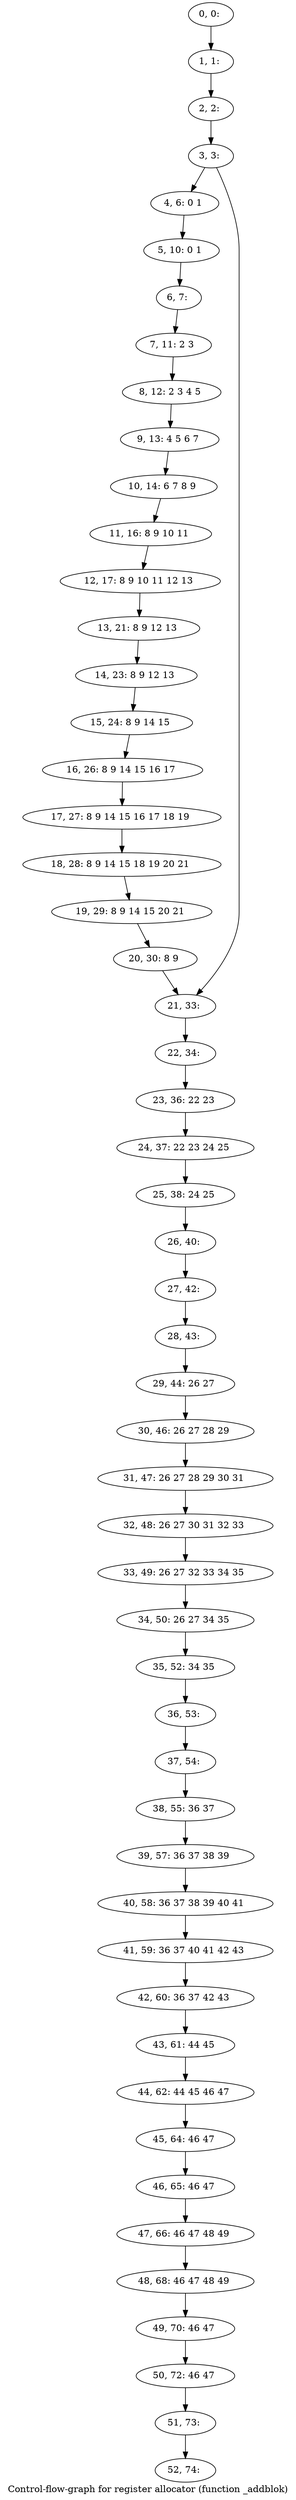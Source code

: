 digraph G {
graph [label="Control-flow-graph for register allocator (function _addblok)"]
0[label="0, 0: "];
1[label="1, 1: "];
2[label="2, 2: "];
3[label="3, 3: "];
4[label="4, 6: 0 1 "];
5[label="5, 10: 0 1 "];
6[label="6, 7: "];
7[label="7, 11: 2 3 "];
8[label="8, 12: 2 3 4 5 "];
9[label="9, 13: 4 5 6 7 "];
10[label="10, 14: 6 7 8 9 "];
11[label="11, 16: 8 9 10 11 "];
12[label="12, 17: 8 9 10 11 12 13 "];
13[label="13, 21: 8 9 12 13 "];
14[label="14, 23: 8 9 12 13 "];
15[label="15, 24: 8 9 14 15 "];
16[label="16, 26: 8 9 14 15 16 17 "];
17[label="17, 27: 8 9 14 15 16 17 18 19 "];
18[label="18, 28: 8 9 14 15 18 19 20 21 "];
19[label="19, 29: 8 9 14 15 20 21 "];
20[label="20, 30: 8 9 "];
21[label="21, 33: "];
22[label="22, 34: "];
23[label="23, 36: 22 23 "];
24[label="24, 37: 22 23 24 25 "];
25[label="25, 38: 24 25 "];
26[label="26, 40: "];
27[label="27, 42: "];
28[label="28, 43: "];
29[label="29, 44: 26 27 "];
30[label="30, 46: 26 27 28 29 "];
31[label="31, 47: 26 27 28 29 30 31 "];
32[label="32, 48: 26 27 30 31 32 33 "];
33[label="33, 49: 26 27 32 33 34 35 "];
34[label="34, 50: 26 27 34 35 "];
35[label="35, 52: 34 35 "];
36[label="36, 53: "];
37[label="37, 54: "];
38[label="38, 55: 36 37 "];
39[label="39, 57: 36 37 38 39 "];
40[label="40, 58: 36 37 38 39 40 41 "];
41[label="41, 59: 36 37 40 41 42 43 "];
42[label="42, 60: 36 37 42 43 "];
43[label="43, 61: 44 45 "];
44[label="44, 62: 44 45 46 47 "];
45[label="45, 64: 46 47 "];
46[label="46, 65: 46 47 "];
47[label="47, 66: 46 47 48 49 "];
48[label="48, 68: 46 47 48 49 "];
49[label="49, 70: 46 47 "];
50[label="50, 72: 46 47 "];
51[label="51, 73: "];
52[label="52, 74: "];
0->1 ;
1->2 ;
2->3 ;
3->4 ;
3->21 ;
4->5 ;
5->6 ;
6->7 ;
7->8 ;
8->9 ;
9->10 ;
10->11 ;
11->12 ;
12->13 ;
13->14 ;
14->15 ;
15->16 ;
16->17 ;
17->18 ;
18->19 ;
19->20 ;
20->21 ;
21->22 ;
22->23 ;
23->24 ;
24->25 ;
25->26 ;
26->27 ;
27->28 ;
28->29 ;
29->30 ;
30->31 ;
31->32 ;
32->33 ;
33->34 ;
34->35 ;
35->36 ;
36->37 ;
37->38 ;
38->39 ;
39->40 ;
40->41 ;
41->42 ;
42->43 ;
43->44 ;
44->45 ;
45->46 ;
46->47 ;
47->48 ;
48->49 ;
49->50 ;
50->51 ;
51->52 ;
}
